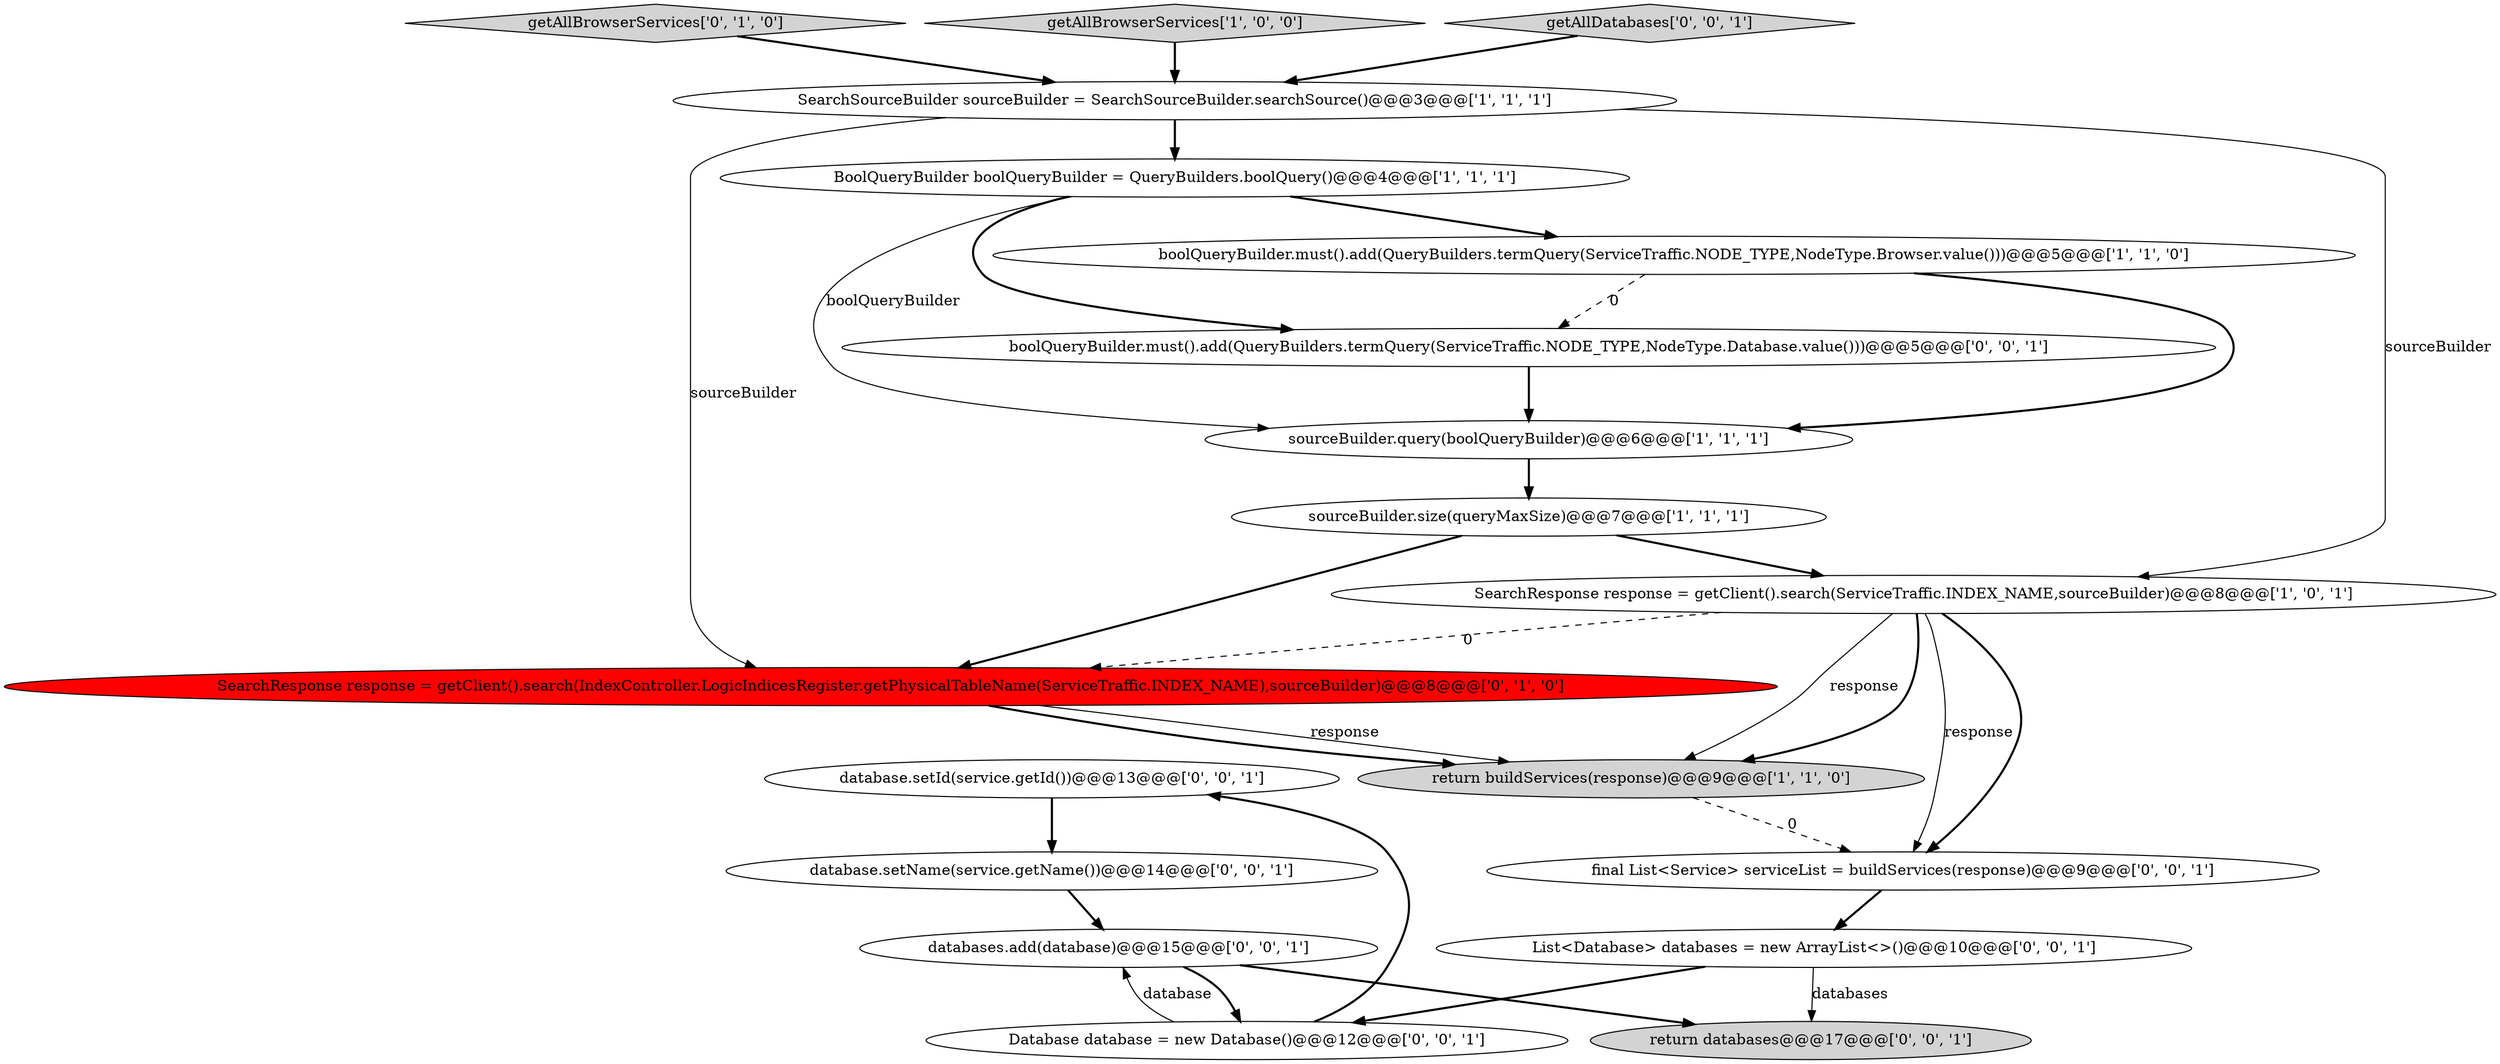 digraph {
11 [style = filled, label = "database.setId(service.getId())@@@13@@@['0', '0', '1']", fillcolor = white, shape = ellipse image = "AAA0AAABBB3BBB"];
5 [style = filled, label = "SearchSourceBuilder sourceBuilder = SearchSourceBuilder.searchSource()@@@3@@@['1', '1', '1']", fillcolor = white, shape = ellipse image = "AAA0AAABBB1BBB"];
16 [style = filled, label = "database.setName(service.getName())@@@14@@@['0', '0', '1']", fillcolor = white, shape = ellipse image = "AAA0AAABBB3BBB"];
10 [style = filled, label = "List<Database> databases = new ArrayList<>()@@@10@@@['0', '0', '1']", fillcolor = white, shape = ellipse image = "AAA0AAABBB3BBB"];
1 [style = filled, label = "sourceBuilder.query(boolQueryBuilder)@@@6@@@['1', '1', '1']", fillcolor = white, shape = ellipse image = "AAA0AAABBB1BBB"];
15 [style = filled, label = "final List<Service> serviceList = buildServices(response)@@@9@@@['0', '0', '1']", fillcolor = white, shape = ellipse image = "AAA0AAABBB3BBB"];
18 [style = filled, label = "Database database = new Database()@@@12@@@['0', '0', '1']", fillcolor = white, shape = ellipse image = "AAA0AAABBB3BBB"];
7 [style = filled, label = "SearchResponse response = getClient().search(ServiceTraffic.INDEX_NAME,sourceBuilder)@@@8@@@['1', '0', '1']", fillcolor = white, shape = ellipse image = "AAA0AAABBB1BBB"];
2 [style = filled, label = "return buildServices(response)@@@9@@@['1', '1', '0']", fillcolor = lightgray, shape = ellipse image = "AAA0AAABBB1BBB"];
14 [style = filled, label = "databases.add(database)@@@15@@@['0', '0', '1']", fillcolor = white, shape = ellipse image = "AAA0AAABBB3BBB"];
9 [style = filled, label = "getAllBrowserServices['0', '1', '0']", fillcolor = lightgray, shape = diamond image = "AAA0AAABBB2BBB"];
4 [style = filled, label = "boolQueryBuilder.must().add(QueryBuilders.termQuery(ServiceTraffic.NODE_TYPE,NodeType.Browser.value()))@@@5@@@['1', '1', '0']", fillcolor = white, shape = ellipse image = "AAA0AAABBB1BBB"];
6 [style = filled, label = "getAllBrowserServices['1', '0', '0']", fillcolor = lightgray, shape = diamond image = "AAA0AAABBB1BBB"];
8 [style = filled, label = "SearchResponse response = getClient().search(IndexController.LogicIndicesRegister.getPhysicalTableName(ServiceTraffic.INDEX_NAME),sourceBuilder)@@@8@@@['0', '1', '0']", fillcolor = red, shape = ellipse image = "AAA1AAABBB2BBB"];
13 [style = filled, label = "getAllDatabases['0', '0', '1']", fillcolor = lightgray, shape = diamond image = "AAA0AAABBB3BBB"];
12 [style = filled, label = "return databases@@@17@@@['0', '0', '1']", fillcolor = lightgray, shape = ellipse image = "AAA0AAABBB3BBB"];
0 [style = filled, label = "BoolQueryBuilder boolQueryBuilder = QueryBuilders.boolQuery()@@@4@@@['1', '1', '1']", fillcolor = white, shape = ellipse image = "AAA0AAABBB1BBB"];
3 [style = filled, label = "sourceBuilder.size(queryMaxSize)@@@7@@@['1', '1', '1']", fillcolor = white, shape = ellipse image = "AAA0AAABBB1BBB"];
17 [style = filled, label = "boolQueryBuilder.must().add(QueryBuilders.termQuery(ServiceTraffic.NODE_TYPE,NodeType.Database.value()))@@@5@@@['0', '0', '1']", fillcolor = white, shape = ellipse image = "AAA0AAABBB3BBB"];
11->16 [style = bold, label=""];
10->18 [style = bold, label=""];
15->10 [style = bold, label=""];
17->1 [style = bold, label=""];
10->12 [style = solid, label="databases"];
4->17 [style = dashed, label="0"];
0->17 [style = bold, label=""];
5->8 [style = solid, label="sourceBuilder"];
8->2 [style = solid, label="response"];
18->11 [style = bold, label=""];
7->8 [style = dashed, label="0"];
1->3 [style = bold, label=""];
0->1 [style = solid, label="boolQueryBuilder"];
7->2 [style = solid, label="response"];
7->15 [style = solid, label="response"];
2->15 [style = dashed, label="0"];
6->5 [style = bold, label=""];
5->0 [style = bold, label=""];
3->7 [style = bold, label=""];
8->2 [style = bold, label=""];
0->4 [style = bold, label=""];
7->2 [style = bold, label=""];
5->7 [style = solid, label="sourceBuilder"];
3->8 [style = bold, label=""];
14->12 [style = bold, label=""];
13->5 [style = bold, label=""];
9->5 [style = bold, label=""];
7->15 [style = bold, label=""];
16->14 [style = bold, label=""];
14->18 [style = bold, label=""];
4->1 [style = bold, label=""];
18->14 [style = solid, label="database"];
}
